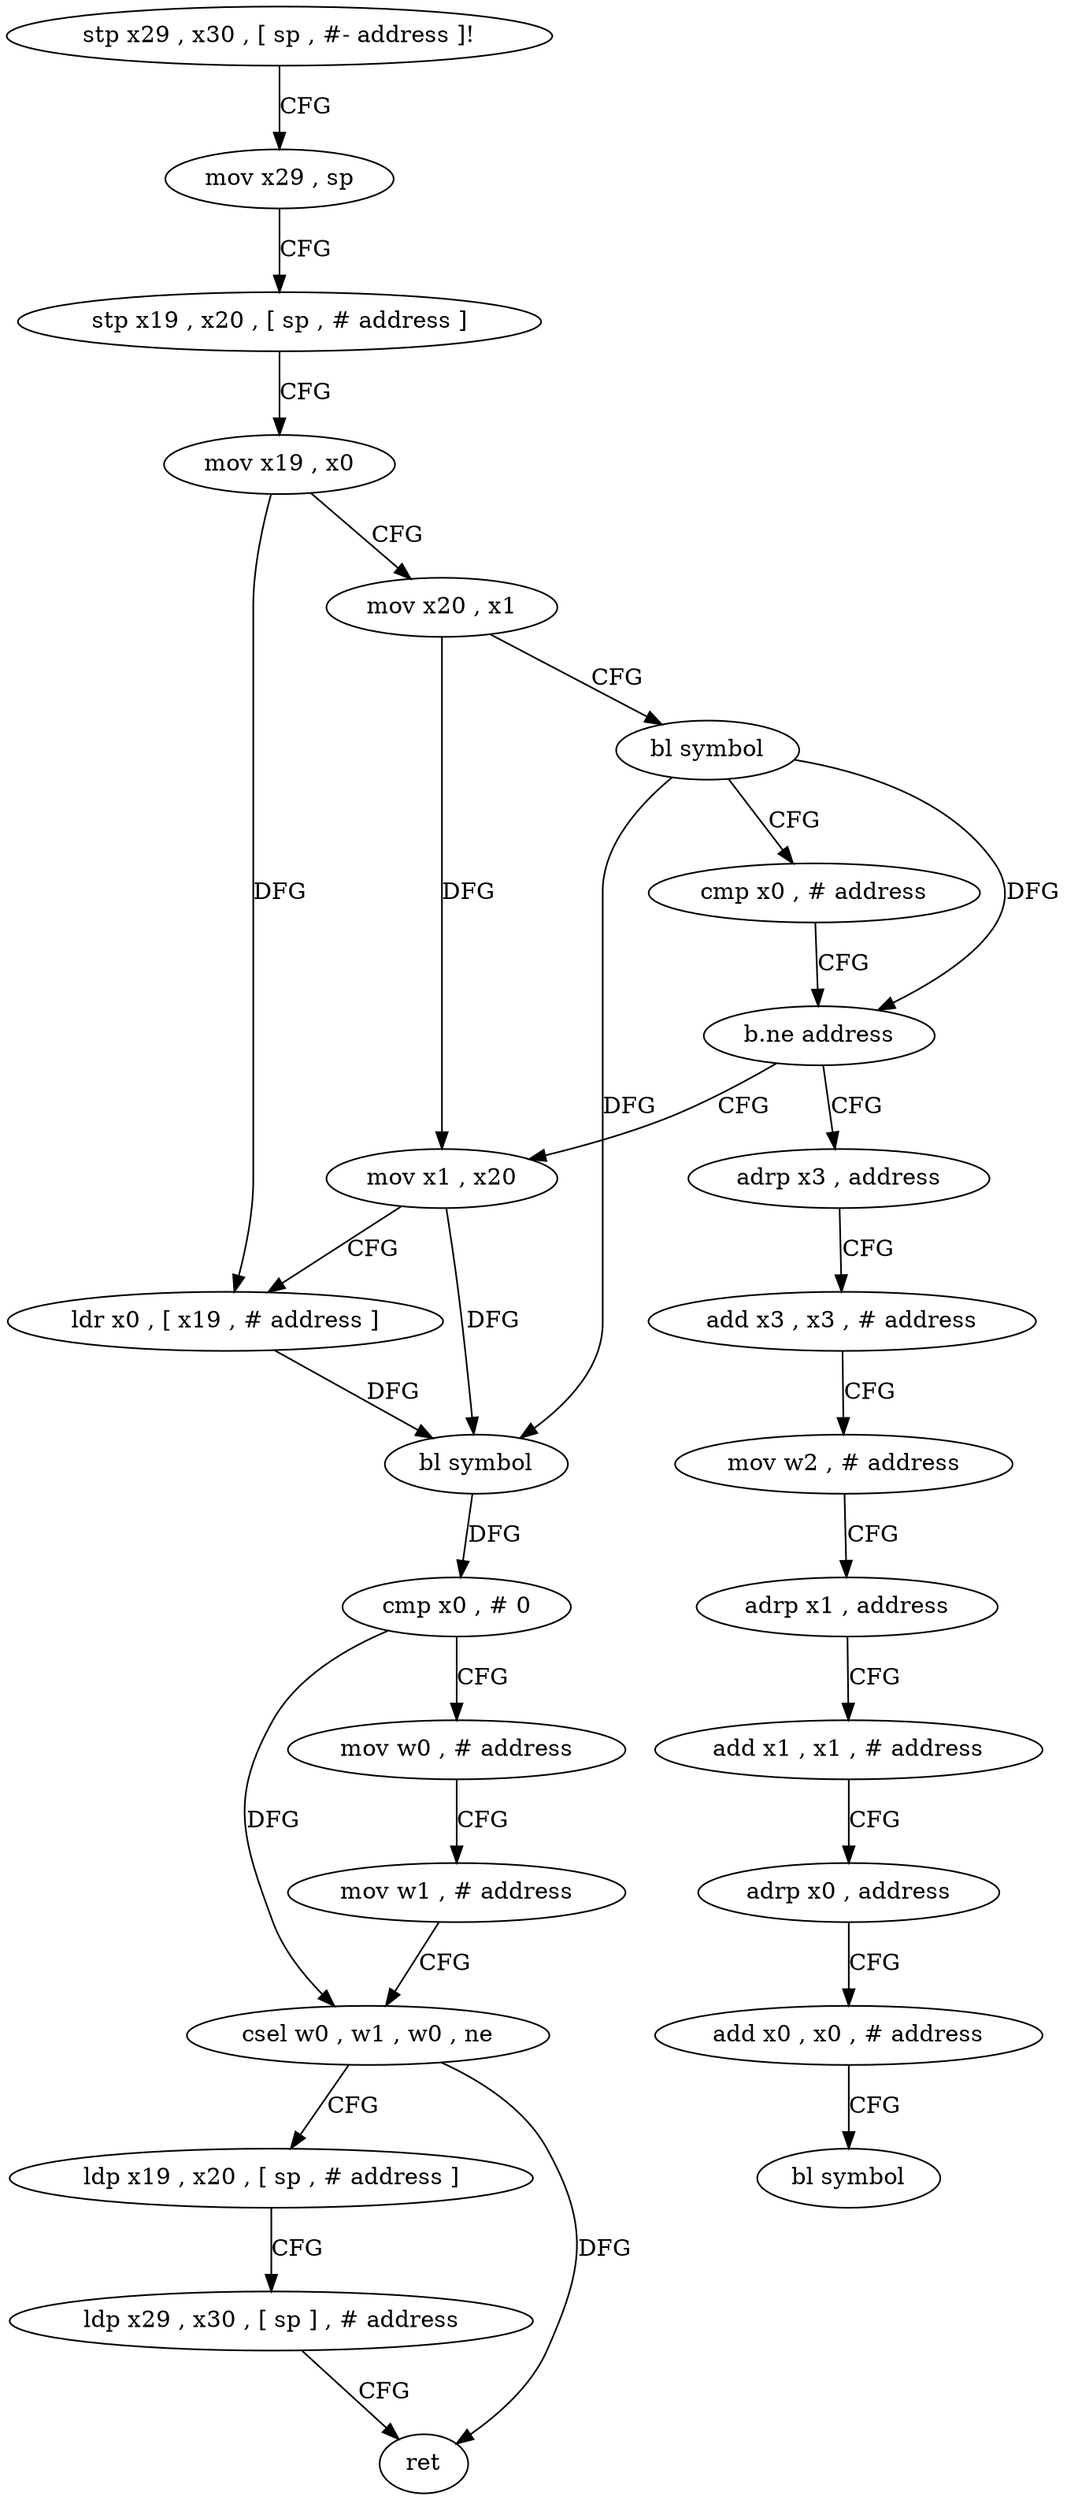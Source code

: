 digraph "func" {
"4206132" [label = "stp x29 , x30 , [ sp , #- address ]!" ]
"4206136" [label = "mov x29 , sp" ]
"4206140" [label = "stp x19 , x20 , [ sp , # address ]" ]
"4206144" [label = "mov x19 , x0" ]
"4206148" [label = "mov x20 , x1" ]
"4206152" [label = "bl symbol" ]
"4206156" [label = "cmp x0 , # address" ]
"4206160" [label = "b.ne address" ]
"4206204" [label = "adrp x3 , address" ]
"4206164" [label = "mov x1 , x20" ]
"4206208" [label = "add x3 , x3 , # address" ]
"4206212" [label = "mov w2 , # address" ]
"4206216" [label = "adrp x1 , address" ]
"4206220" [label = "add x1 , x1 , # address" ]
"4206224" [label = "adrp x0 , address" ]
"4206228" [label = "add x0 , x0 , # address" ]
"4206232" [label = "bl symbol" ]
"4206168" [label = "ldr x0 , [ x19 , # address ]" ]
"4206172" [label = "bl symbol" ]
"4206176" [label = "cmp x0 , # 0" ]
"4206180" [label = "mov w0 , # address" ]
"4206184" [label = "mov w1 , # address" ]
"4206188" [label = "csel w0 , w1 , w0 , ne" ]
"4206192" [label = "ldp x19 , x20 , [ sp , # address ]" ]
"4206196" [label = "ldp x29 , x30 , [ sp ] , # address" ]
"4206200" [label = "ret" ]
"4206132" -> "4206136" [ label = "CFG" ]
"4206136" -> "4206140" [ label = "CFG" ]
"4206140" -> "4206144" [ label = "CFG" ]
"4206144" -> "4206148" [ label = "CFG" ]
"4206144" -> "4206168" [ label = "DFG" ]
"4206148" -> "4206152" [ label = "CFG" ]
"4206148" -> "4206164" [ label = "DFG" ]
"4206152" -> "4206156" [ label = "CFG" ]
"4206152" -> "4206160" [ label = "DFG" ]
"4206152" -> "4206172" [ label = "DFG" ]
"4206156" -> "4206160" [ label = "CFG" ]
"4206160" -> "4206204" [ label = "CFG" ]
"4206160" -> "4206164" [ label = "CFG" ]
"4206204" -> "4206208" [ label = "CFG" ]
"4206164" -> "4206168" [ label = "CFG" ]
"4206164" -> "4206172" [ label = "DFG" ]
"4206208" -> "4206212" [ label = "CFG" ]
"4206212" -> "4206216" [ label = "CFG" ]
"4206216" -> "4206220" [ label = "CFG" ]
"4206220" -> "4206224" [ label = "CFG" ]
"4206224" -> "4206228" [ label = "CFG" ]
"4206228" -> "4206232" [ label = "CFG" ]
"4206168" -> "4206172" [ label = "DFG" ]
"4206172" -> "4206176" [ label = "DFG" ]
"4206176" -> "4206180" [ label = "CFG" ]
"4206176" -> "4206188" [ label = "DFG" ]
"4206180" -> "4206184" [ label = "CFG" ]
"4206184" -> "4206188" [ label = "CFG" ]
"4206188" -> "4206192" [ label = "CFG" ]
"4206188" -> "4206200" [ label = "DFG" ]
"4206192" -> "4206196" [ label = "CFG" ]
"4206196" -> "4206200" [ label = "CFG" ]
}
